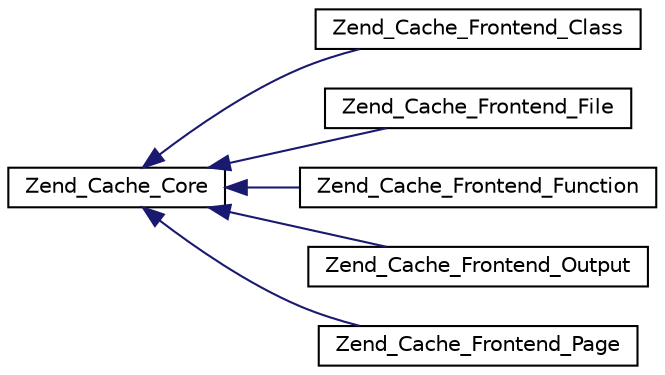 digraph G
{
  edge [fontname="Helvetica",fontsize="10",labelfontname="Helvetica",labelfontsize="10"];
  node [fontname="Helvetica",fontsize="10",shape=record];
  rankdir="LR";
  Node1 [label="Zend_Cache_Core",height=0.2,width=0.4,color="black", fillcolor="white", style="filled",URL="$class_zend___cache___core.html"];
  Node1 -> Node2 [dir="back",color="midnightblue",fontsize="10",style="solid",fontname="Helvetica"];
  Node2 [label="Zend_Cache_Frontend_Class",height=0.2,width=0.4,color="black", fillcolor="white", style="filled",URL="$class_zend___cache___frontend___class.html"];
  Node1 -> Node3 [dir="back",color="midnightblue",fontsize="10",style="solid",fontname="Helvetica"];
  Node3 [label="Zend_Cache_Frontend_File",height=0.2,width=0.4,color="black", fillcolor="white", style="filled",URL="$class_zend___cache___frontend___file.html"];
  Node1 -> Node4 [dir="back",color="midnightblue",fontsize="10",style="solid",fontname="Helvetica"];
  Node4 [label="Zend_Cache_Frontend_Function",height=0.2,width=0.4,color="black", fillcolor="white", style="filled",URL="$class_zend___cache___frontend___function.html"];
  Node1 -> Node5 [dir="back",color="midnightblue",fontsize="10",style="solid",fontname="Helvetica"];
  Node5 [label="Zend_Cache_Frontend_Output",height=0.2,width=0.4,color="black", fillcolor="white", style="filled",URL="$class_zend___cache___frontend___output.html"];
  Node1 -> Node6 [dir="back",color="midnightblue",fontsize="10",style="solid",fontname="Helvetica"];
  Node6 [label="Zend_Cache_Frontend_Page",height=0.2,width=0.4,color="black", fillcolor="white", style="filled",URL="$class_zend___cache___frontend___page.html"];
}
